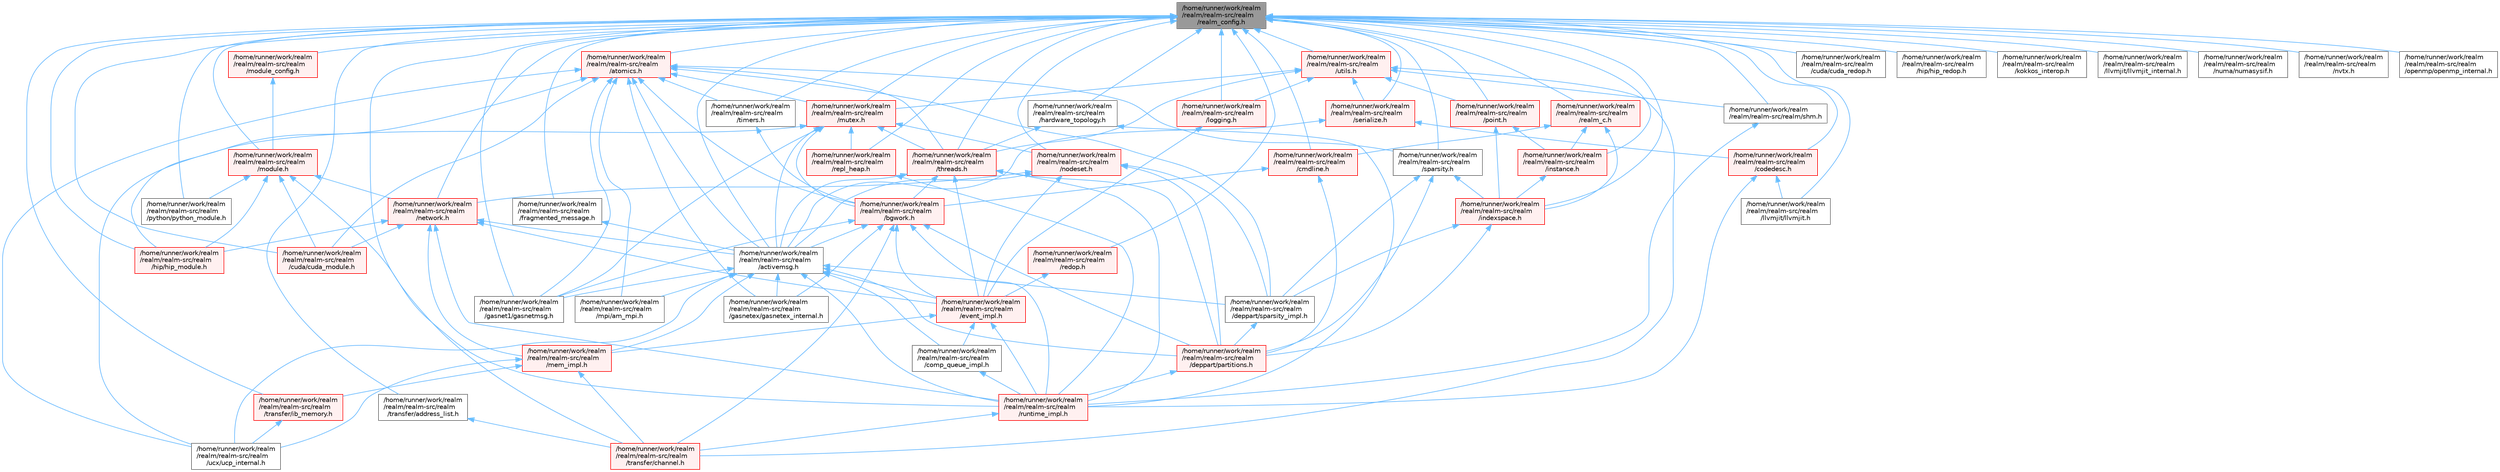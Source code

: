 digraph "/home/runner/work/realm/realm/realm-src/realm/realm_config.h"
{
 // LATEX_PDF_SIZE
  bgcolor="transparent";
  edge [fontname=Helvetica,fontsize=10,labelfontname=Helvetica,labelfontsize=10];
  node [fontname=Helvetica,fontsize=10,shape=box,height=0.2,width=0.4];
  Node1 [id="Node000001",label="/home/runner/work/realm\l/realm/realm-src/realm\l/realm_config.h",height=0.2,width=0.4,color="gray40", fillcolor="grey60", style="filled", fontcolor="black",tooltip=" "];
  Node1 -> Node2 [id="edge1_Node000001_Node000002",dir="back",color="steelblue1",style="solid",tooltip=" "];
  Node2 [id="Node000002",label="/home/runner/work/realm\l/realm/realm-src/realm\l/activemsg.h",height=0.2,width=0.4,color="grey40", fillcolor="white", style="filled",URL="$activemsg_8h.html",tooltip=" "];
  Node2 -> Node3 [id="edge2_Node000002_Node000003",dir="back",color="steelblue1",style="solid",tooltip=" "];
  Node3 [id="Node000003",label="/home/runner/work/realm\l/realm/realm-src/realm\l/comp_queue_impl.h",height=0.2,width=0.4,color="grey40", fillcolor="white", style="filled",URL="$comp__queue__impl_8h.html",tooltip=" "];
  Node3 -> Node4 [id="edge3_Node000003_Node000004",dir="back",color="steelblue1",style="solid",tooltip=" "];
  Node4 [id="Node000004",label="/home/runner/work/realm\l/realm/realm-src/realm\l/runtime_impl.h",height=0.2,width=0.4,color="red", fillcolor="#FFF0F0", style="filled",URL="$runtime__impl_8h.html",tooltip=" "];
  Node4 -> Node11 [id="edge4_Node000004_Node000011",dir="back",color="steelblue1",style="solid",tooltip=" "];
  Node11 [id="Node000011",label="/home/runner/work/realm\l/realm/realm-src/realm\l/transfer/channel.h",height=0.2,width=0.4,color="red", fillcolor="#FFF0F0", style="filled",URL="$channel_8h.html",tooltip=" "];
  Node2 -> Node18 [id="edge5_Node000002_Node000018",dir="back",color="steelblue1",style="solid",tooltip=" "];
  Node18 [id="Node000018",label="/home/runner/work/realm\l/realm/realm-src/realm\l/deppart/partitions.h",height=0.2,width=0.4,color="red", fillcolor="#FFF0F0", style="filled",URL="$partitions_8h.html",tooltip=" "];
  Node18 -> Node4 [id="edge6_Node000018_Node000004",dir="back",color="steelblue1",style="solid",tooltip=" "];
  Node2 -> Node23 [id="edge7_Node000002_Node000023",dir="back",color="steelblue1",style="solid",tooltip=" "];
  Node23 [id="Node000023",label="/home/runner/work/realm\l/realm/realm-src/realm\l/deppart/sparsity_impl.h",height=0.2,width=0.4,color="grey40", fillcolor="white", style="filled",URL="$sparsity__impl_8h.html",tooltip=" "];
  Node23 -> Node18 [id="edge8_Node000023_Node000018",dir="back",color="steelblue1",style="solid",tooltip=" "];
  Node2 -> Node24 [id="edge9_Node000002_Node000024",dir="back",color="steelblue1",style="solid",tooltip=" "];
  Node24 [id="Node000024",label="/home/runner/work/realm\l/realm/realm-src/realm\l/event_impl.h",height=0.2,width=0.4,color="red", fillcolor="#FFF0F0", style="filled",URL="$event__impl_8h.html",tooltip=" "];
  Node24 -> Node3 [id="edge10_Node000024_Node000003",dir="back",color="steelblue1",style="solid",tooltip=" "];
  Node24 -> Node27 [id="edge11_Node000024_Node000027",dir="back",color="steelblue1",style="solid",tooltip=" "];
  Node27 [id="Node000027",label="/home/runner/work/realm\l/realm/realm-src/realm\l/mem_impl.h",height=0.2,width=0.4,color="red", fillcolor="#FFF0F0", style="filled",URL="$mem__impl_8h.html",tooltip=" "];
  Node27 -> Node11 [id="edge12_Node000027_Node000011",dir="back",color="steelblue1",style="solid",tooltip=" "];
  Node27 -> Node28 [id="edge13_Node000027_Node000028",dir="back",color="steelblue1",style="solid",tooltip=" "];
  Node28 [id="Node000028",label="/home/runner/work/realm\l/realm/realm-src/realm\l/transfer/ib_memory.h",height=0.2,width=0.4,color="red", fillcolor="#FFF0F0", style="filled",URL="$ib__memory_8h.html",tooltip=" "];
  Node28 -> Node29 [id="edge14_Node000028_Node000029",dir="back",color="steelblue1",style="solid",tooltip=" "];
  Node29 [id="Node000029",label="/home/runner/work/realm\l/realm/realm-src/realm\l/ucx/ucp_internal.h",height=0.2,width=0.4,color="grey40", fillcolor="white", style="filled",URL="$ucp__internal_8h.html",tooltip=" "];
  Node27 -> Node29 [id="edge15_Node000027_Node000029",dir="back",color="steelblue1",style="solid",tooltip=" "];
  Node24 -> Node4 [id="edge16_Node000024_Node000004",dir="back",color="steelblue1",style="solid",tooltip=" "];
  Node2 -> Node34 [id="edge17_Node000002_Node000034",dir="back",color="steelblue1",style="solid",tooltip=" "];
  Node34 [id="Node000034",label="/home/runner/work/realm\l/realm/realm-src/realm\l/gasnet1/gasnetmsg.h",height=0.2,width=0.4,color="grey40", fillcolor="white", style="filled",URL="$gasnetmsg_8h.html",tooltip=" "];
  Node2 -> Node35 [id="edge18_Node000002_Node000035",dir="back",color="steelblue1",style="solid",tooltip=" "];
  Node35 [id="Node000035",label="/home/runner/work/realm\l/realm/realm-src/realm\l/gasnetex/gasnetex_internal.h",height=0.2,width=0.4,color="grey40", fillcolor="white", style="filled",URL="$gasnetex__internal_8h.html",tooltip=" "];
  Node2 -> Node27 [id="edge19_Node000002_Node000027",dir="back",color="steelblue1",style="solid",tooltip=" "];
  Node2 -> Node36 [id="edge20_Node000002_Node000036",dir="back",color="steelblue1",style="solid",tooltip=" "];
  Node36 [id="Node000036",label="/home/runner/work/realm\l/realm/realm-src/realm\l/mpi/am_mpi.h",height=0.2,width=0.4,color="grey40", fillcolor="white", style="filled",URL="$am__mpi_8h.html",tooltip=" "];
  Node2 -> Node4 [id="edge21_Node000002_Node000004",dir="back",color="steelblue1",style="solid",tooltip=" "];
  Node2 -> Node29 [id="edge22_Node000002_Node000029",dir="back",color="steelblue1",style="solid",tooltip=" "];
  Node1 -> Node37 [id="edge23_Node000001_Node000037",dir="back",color="steelblue1",style="solid",tooltip=" "];
  Node37 [id="Node000037",label="/home/runner/work/realm\l/realm/realm-src/realm\l/atomics.h",height=0.2,width=0.4,color="red", fillcolor="#FFF0F0", style="filled",URL="$atomics_8h.html",tooltip=" "];
  Node37 -> Node2 [id="edge24_Node000037_Node000002",dir="back",color="steelblue1",style="solid",tooltip=" "];
  Node37 -> Node38 [id="edge25_Node000037_Node000038",dir="back",color="steelblue1",style="solid",tooltip=" "];
  Node38 [id="Node000038",label="/home/runner/work/realm\l/realm/realm-src/realm\l/bgwork.h",height=0.2,width=0.4,color="red", fillcolor="#FFF0F0", style="filled",URL="$bgwork_8h.html",tooltip=" "];
  Node38 -> Node2 [id="edge26_Node000038_Node000002",dir="back",color="steelblue1",style="solid",tooltip=" "];
  Node38 -> Node18 [id="edge27_Node000038_Node000018",dir="back",color="steelblue1",style="solid",tooltip=" "];
  Node38 -> Node24 [id="edge28_Node000038_Node000024",dir="back",color="steelblue1",style="solid",tooltip=" "];
  Node38 -> Node34 [id="edge29_Node000038_Node000034",dir="back",color="steelblue1",style="solid",tooltip=" "];
  Node38 -> Node35 [id="edge30_Node000038_Node000035",dir="back",color="steelblue1",style="solid",tooltip=" "];
  Node38 -> Node4 [id="edge31_Node000038_Node000004",dir="back",color="steelblue1",style="solid",tooltip=" "];
  Node38 -> Node11 [id="edge32_Node000038_Node000011",dir="back",color="steelblue1",style="solid",tooltip=" "];
  Node37 -> Node40 [id="edge33_Node000037_Node000040",dir="back",color="steelblue1",style="solid",tooltip=" "];
  Node40 [id="Node000040",label="/home/runner/work/realm\l/realm/realm-src/realm\l/cuda/cuda_module.h",height=0.2,width=0.4,color="red", fillcolor="#FFF0F0", style="filled",URL="$cuda__module_8h.html",tooltip=" "];
  Node37 -> Node23 [id="edge34_Node000037_Node000023",dir="back",color="steelblue1",style="solid",tooltip=" "];
  Node37 -> Node34 [id="edge35_Node000037_Node000034",dir="back",color="steelblue1",style="solid",tooltip=" "];
  Node37 -> Node35 [id="edge36_Node000037_Node000035",dir="back",color="steelblue1",style="solid",tooltip=" "];
  Node37 -> Node42 [id="edge37_Node000037_Node000042",dir="back",color="steelblue1",style="solid",tooltip=" "];
  Node42 [id="Node000042",label="/home/runner/work/realm\l/realm/realm-src/realm\l/hip/hip_module.h",height=0.2,width=0.4,color="red", fillcolor="#FFF0F0", style="filled",URL="$hip__module_8h.html",tooltip=" "];
  Node37 -> Node36 [id="edge38_Node000037_Node000036",dir="back",color="steelblue1",style="solid",tooltip=" "];
  Node37 -> Node46 [id="edge39_Node000037_Node000046",dir="back",color="steelblue1",style="solid",tooltip=" "];
  Node46 [id="Node000046",label="/home/runner/work/realm\l/realm/realm-src/realm\l/mutex.h",height=0.2,width=0.4,color="red", fillcolor="#FFF0F0", style="filled",URL="$mutex_8h.html",tooltip=" "];
  Node46 -> Node2 [id="edge40_Node000046_Node000002",dir="back",color="steelblue1",style="solid",tooltip=" "];
  Node46 -> Node38 [id="edge41_Node000046_Node000038",dir="back",color="steelblue1",style="solid",tooltip=" "];
  Node46 -> Node34 [id="edge42_Node000046_Node000034",dir="back",color="steelblue1",style="solid",tooltip=" "];
  Node46 -> Node49 [id="edge43_Node000046_Node000049",dir="back",color="steelblue1",style="solid",tooltip=" "];
  Node49 [id="Node000049",label="/home/runner/work/realm\l/realm/realm-src/realm\l/nodeset.h",height=0.2,width=0.4,color="red", fillcolor="#FFF0F0", style="filled",URL="$nodeset_8h.html",tooltip=" "];
  Node49 -> Node2 [id="edge44_Node000049_Node000002",dir="back",color="steelblue1",style="solid",tooltip=" "];
  Node49 -> Node18 [id="edge45_Node000049_Node000018",dir="back",color="steelblue1",style="solid",tooltip=" "];
  Node49 -> Node23 [id="edge46_Node000049_Node000023",dir="back",color="steelblue1",style="solid",tooltip=" "];
  Node49 -> Node24 [id="edge47_Node000049_Node000024",dir="back",color="steelblue1",style="solid",tooltip=" "];
  Node49 -> Node50 [id="edge48_Node000049_Node000050",dir="back",color="steelblue1",style="solid",tooltip=" "];
  Node50 [id="Node000050",label="/home/runner/work/realm\l/realm/realm-src/realm\l/network.h",height=0.2,width=0.4,color="red", fillcolor="#FFF0F0", style="filled",URL="$network_8h.html",tooltip=" "];
  Node50 -> Node2 [id="edge49_Node000050_Node000002",dir="back",color="steelblue1",style="solid",tooltip=" "];
  Node50 -> Node40 [id="edge50_Node000050_Node000040",dir="back",color="steelblue1",style="solid",tooltip=" "];
  Node50 -> Node24 [id="edge51_Node000050_Node000024",dir="back",color="steelblue1",style="solid",tooltip=" "];
  Node50 -> Node42 [id="edge52_Node000050_Node000042",dir="back",color="steelblue1",style="solid",tooltip=" "];
  Node50 -> Node27 [id="edge53_Node000050_Node000027",dir="back",color="steelblue1",style="solid",tooltip=" "];
  Node50 -> Node4 [id="edge54_Node000050_Node000004",dir="back",color="steelblue1",style="solid",tooltip=" "];
  Node46 -> Node55 [id="edge55_Node000046_Node000055",dir="back",color="steelblue1",style="solid",tooltip=" "];
  Node55 [id="Node000055",label="/home/runner/work/realm\l/realm/realm-src/realm\l/repl_heap.h",height=0.2,width=0.4,color="red", fillcolor="#FFF0F0", style="filled",URL="$repl__heap_8h.html",tooltip=" "];
  Node55 -> Node4 [id="edge56_Node000055_Node000004",dir="back",color="steelblue1",style="solid",tooltip=" "];
  Node46 -> Node56 [id="edge57_Node000046_Node000056",dir="back",color="steelblue1",style="solid",tooltip=" "];
  Node56 [id="Node000056",label="/home/runner/work/realm\l/realm/realm-src/realm\l/threads.h",height=0.2,width=0.4,color="red", fillcolor="#FFF0F0", style="filled",URL="$threads_8h.html",tooltip=" "];
  Node56 -> Node2 [id="edge58_Node000056_Node000002",dir="back",color="steelblue1",style="solid",tooltip=" "];
  Node56 -> Node38 [id="edge59_Node000056_Node000038",dir="back",color="steelblue1",style="solid",tooltip=" "];
  Node56 -> Node18 [id="edge60_Node000056_Node000018",dir="back",color="steelblue1",style="solid",tooltip=" "];
  Node56 -> Node24 [id="edge61_Node000056_Node000024",dir="back",color="steelblue1",style="solid",tooltip=" "];
  Node56 -> Node4 [id="edge62_Node000056_Node000004",dir="back",color="steelblue1",style="solid",tooltip=" "];
  Node46 -> Node29 [id="edge63_Node000046_Node000029",dir="back",color="steelblue1",style="solid",tooltip=" "];
  Node37 -> Node64 [id="edge64_Node000037_Node000064",dir="back",color="steelblue1",style="solid",tooltip=" "];
  Node64 [id="Node000064",label="/home/runner/work/realm\l/realm/realm-src/realm\l/sparsity.h",height=0.2,width=0.4,color="grey40", fillcolor="white", style="filled",URL="$sparsity_8h.html",tooltip=" "];
  Node64 -> Node18 [id="edge65_Node000064_Node000018",dir="back",color="steelblue1",style="solid",tooltip=" "];
  Node64 -> Node23 [id="edge66_Node000064_Node000023",dir="back",color="steelblue1",style="solid",tooltip=" "];
  Node64 -> Node65 [id="edge67_Node000064_Node000065",dir="back",color="steelblue1",style="solid",tooltip=" "];
  Node65 [id="Node000065",label="/home/runner/work/realm\l/realm/realm-src/realm\l/indexspace.h",height=0.2,width=0.4,color="red", fillcolor="#FFF0F0", style="filled",URL="$indexspace_8h.html",tooltip=" "];
  Node65 -> Node18 [id="edge68_Node000065_Node000018",dir="back",color="steelblue1",style="solid",tooltip=" "];
  Node65 -> Node23 [id="edge69_Node000065_Node000023",dir="back",color="steelblue1",style="solid",tooltip=" "];
  Node37 -> Node56 [id="edge70_Node000037_Node000056",dir="back",color="steelblue1",style="solid",tooltip=" "];
  Node37 -> Node73 [id="edge71_Node000037_Node000073",dir="back",color="steelblue1",style="solid",tooltip=" "];
  Node73 [id="Node000073",label="/home/runner/work/realm\l/realm/realm-src/realm\l/timers.h",height=0.2,width=0.4,color="grey40", fillcolor="white", style="filled",URL="$timers_8h.html",tooltip=" "];
  Node73 -> Node38 [id="edge72_Node000073_Node000038",dir="back",color="steelblue1",style="solid",tooltip=" "];
  Node37 -> Node29 [id="edge73_Node000037_Node000029",dir="back",color="steelblue1",style="solid",tooltip=" "];
  Node1 -> Node74 [id="edge74_Node000001_Node000074",dir="back",color="steelblue1",style="solid",tooltip=" "];
  Node74 [id="Node000074",label="/home/runner/work/realm\l/realm/realm-src/realm\l/cmdline.h",height=0.2,width=0.4,color="red", fillcolor="#FFF0F0", style="filled",URL="$cmdline_8h.html",tooltip=" "];
  Node74 -> Node38 [id="edge75_Node000074_Node000038",dir="back",color="steelblue1",style="solid",tooltip=" "];
  Node74 -> Node18 [id="edge76_Node000074_Node000018",dir="back",color="steelblue1",style="solid",tooltip=" "];
  Node1 -> Node76 [id="edge77_Node000001_Node000076",dir="back",color="steelblue1",style="solid",tooltip=" "];
  Node76 [id="Node000076",label="/home/runner/work/realm\l/realm/realm-src/realm\l/codedesc.h",height=0.2,width=0.4,color="red", fillcolor="#FFF0F0", style="filled",URL="$codedesc_8h.html",tooltip=" "];
  Node76 -> Node77 [id="edge78_Node000076_Node000077",dir="back",color="steelblue1",style="solid",tooltip=" "];
  Node77 [id="Node000077",label="/home/runner/work/realm\l/realm/realm-src/realm\l/llvmjit/llvmjit.h",height=0.2,width=0.4,color="grey40", fillcolor="white", style="filled",URL="$llvmjit_8h.html",tooltip=" "];
  Node76 -> Node4 [id="edge79_Node000076_Node000004",dir="back",color="steelblue1",style="solid",tooltip=" "];
  Node1 -> Node40 [id="edge80_Node000001_Node000040",dir="back",color="steelblue1",style="solid",tooltip=" "];
  Node1 -> Node79 [id="edge81_Node000001_Node000079",dir="back",color="steelblue1",style="solid",tooltip=" "];
  Node79 [id="Node000079",label="/home/runner/work/realm\l/realm/realm-src/realm\l/cuda/cuda_redop.h",height=0.2,width=0.4,color="grey40", fillcolor="white", style="filled",URL="$cuda__redop_8h.html",tooltip=" "];
  Node1 -> Node80 [id="edge82_Node000001_Node000080",dir="back",color="steelblue1",style="solid",tooltip=" "];
  Node80 [id="Node000080",label="/home/runner/work/realm\l/realm/realm-src/realm\l/fragmented_message.h",height=0.2,width=0.4,color="grey40", fillcolor="white", style="filled",URL="$fragmented__message_8h.html",tooltip="Helper utility for reconstructing large ActiveMessages that were split into multiple network packets."];
  Node80 -> Node2 [id="edge83_Node000080_Node000002",dir="back",color="steelblue1",style="solid",tooltip=" "];
  Node1 -> Node34 [id="edge84_Node000001_Node000034",dir="back",color="steelblue1",style="solid",tooltip=" "];
  Node1 -> Node81 [id="edge85_Node000001_Node000081",dir="back",color="steelblue1",style="solid",tooltip=" "];
  Node81 [id="Node000081",label="/home/runner/work/realm\l/realm/realm-src/realm\l/hardware_topology.h",height=0.2,width=0.4,color="grey40", fillcolor="white", style="filled",URL="$hardware__topology_8h.html",tooltip=" "];
  Node81 -> Node4 [id="edge86_Node000081_Node000004",dir="back",color="steelblue1",style="solid",tooltip=" "];
  Node81 -> Node56 [id="edge87_Node000081_Node000056",dir="back",color="steelblue1",style="solid",tooltip=" "];
  Node1 -> Node42 [id="edge88_Node000001_Node000042",dir="back",color="steelblue1",style="solid",tooltip=" "];
  Node1 -> Node82 [id="edge89_Node000001_Node000082",dir="back",color="steelblue1",style="solid",tooltip=" "];
  Node82 [id="Node000082",label="/home/runner/work/realm\l/realm/realm-src/realm\l/hip/hip_redop.h",height=0.2,width=0.4,color="grey40", fillcolor="white", style="filled",URL="$hip__redop_8h.html",tooltip=" "];
  Node1 -> Node65 [id="edge90_Node000001_Node000065",dir="back",color="steelblue1",style="solid",tooltip=" "];
  Node1 -> Node83 [id="edge91_Node000001_Node000083",dir="back",color="steelblue1",style="solid",tooltip=" "];
  Node83 [id="Node000083",label="/home/runner/work/realm\l/realm/realm-src/realm\l/instance.h",height=0.2,width=0.4,color="red", fillcolor="#FFF0F0", style="filled",URL="$instance_8h.html",tooltip=" "];
  Node83 -> Node65 [id="edge92_Node000083_Node000065",dir="back",color="steelblue1",style="solid",tooltip=" "];
  Node1 -> Node8 [id="edge93_Node000001_Node000008",dir="back",color="steelblue1",style="solid",tooltip=" "];
  Node8 [id="Node000008",label="/home/runner/work/realm\l/realm/realm-src/realm\l/kokkos_interop.h",height=0.2,width=0.4,color="grey40", fillcolor="white", style="filled",URL="$kokkos__interop_8h.html",tooltip=" "];
  Node1 -> Node77 [id="edge94_Node000001_Node000077",dir="back",color="steelblue1",style="solid",tooltip=" "];
  Node1 -> Node85 [id="edge95_Node000001_Node000085",dir="back",color="steelblue1",style="solid",tooltip=" "];
  Node85 [id="Node000085",label="/home/runner/work/realm\l/realm/realm-src/realm\l/llvmjit/llvmjit_internal.h",height=0.2,width=0.4,color="grey40", fillcolor="white", style="filled",URL="$llvmjit__internal_8h.html",tooltip=" "];
  Node1 -> Node86 [id="edge96_Node000001_Node000086",dir="back",color="steelblue1",style="solid",tooltip=" "];
  Node86 [id="Node000086",label="/home/runner/work/realm\l/realm/realm-src/realm\l/logging.h",height=0.2,width=0.4,color="red", fillcolor="#FFF0F0", style="filled",URL="$logging_8h.html",tooltip=" "];
  Node86 -> Node24 [id="edge97_Node000086_Node000024",dir="back",color="steelblue1",style="solid",tooltip=" "];
  Node1 -> Node87 [id="edge98_Node000001_Node000087",dir="back",color="steelblue1",style="solid",tooltip=" "];
  Node87 [id="Node000087",label="/home/runner/work/realm\l/realm/realm-src/realm\l/module.h",height=0.2,width=0.4,color="red", fillcolor="#FFF0F0", style="filled",URL="$module_8h.html",tooltip=" "];
  Node87 -> Node40 [id="edge99_Node000087_Node000040",dir="back",color="steelblue1",style="solid",tooltip=" "];
  Node87 -> Node42 [id="edge100_Node000087_Node000042",dir="back",color="steelblue1",style="solid",tooltip=" "];
  Node87 -> Node50 [id="edge101_Node000087_Node000050",dir="back",color="steelblue1",style="solid",tooltip=" "];
  Node87 -> Node93 [id="edge102_Node000087_Node000093",dir="back",color="steelblue1",style="solid",tooltip=" "];
  Node93 [id="Node000093",label="/home/runner/work/realm\l/realm/realm-src/realm\l/python/python_module.h",height=0.2,width=0.4,color="grey40", fillcolor="white", style="filled",URL="$python__module_8h.html",tooltip=" "];
  Node87 -> Node4 [id="edge103_Node000087_Node000004",dir="back",color="steelblue1",style="solid",tooltip=" "];
  Node1 -> Node94 [id="edge104_Node000001_Node000094",dir="back",color="steelblue1",style="solid",tooltip=" "];
  Node94 [id="Node000094",label="/home/runner/work/realm\l/realm/realm-src/realm\l/module_config.h",height=0.2,width=0.4,color="red", fillcolor="#FFF0F0", style="filled",URL="$module__config_8h.html",tooltip=" "];
  Node94 -> Node87 [id="edge105_Node000094_Node000087",dir="back",color="steelblue1",style="solid",tooltip=" "];
  Node1 -> Node46 [id="edge106_Node000001_Node000046",dir="back",color="steelblue1",style="solid",tooltip=" "];
  Node1 -> Node50 [id="edge107_Node000001_Node000050",dir="back",color="steelblue1",style="solid",tooltip=" "];
  Node1 -> Node49 [id="edge108_Node000001_Node000049",dir="back",color="steelblue1",style="solid",tooltip=" "];
  Node1 -> Node96 [id="edge109_Node000001_Node000096",dir="back",color="steelblue1",style="solid",tooltip=" "];
  Node96 [id="Node000096",label="/home/runner/work/realm\l/realm/realm-src/realm\l/numa/numasysif.h",height=0.2,width=0.4,color="grey40", fillcolor="white", style="filled",URL="$numasysif_8h.html",tooltip=" "];
  Node1 -> Node97 [id="edge110_Node000001_Node000097",dir="back",color="steelblue1",style="solid",tooltip=" "];
  Node97 [id="Node000097",label="/home/runner/work/realm\l/realm/realm-src/realm\l/nvtx.h",height=0.2,width=0.4,color="grey40", fillcolor="white", style="filled",URL="$nvtx_8h.html",tooltip=" "];
  Node1 -> Node9 [id="edge111_Node000001_Node000009",dir="back",color="steelblue1",style="solid",tooltip=" "];
  Node9 [id="Node000009",label="/home/runner/work/realm\l/realm/realm-src/realm\l/openmp/openmp_internal.h",height=0.2,width=0.4,color="grey40", fillcolor="white", style="filled",URL="$openmp__internal_8h.html",tooltip=" "];
  Node1 -> Node98 [id="edge112_Node000001_Node000098",dir="back",color="steelblue1",style="solid",tooltip=" "];
  Node98 [id="Node000098",label="/home/runner/work/realm\l/realm/realm-src/realm\l/point.h",height=0.2,width=0.4,color="red", fillcolor="#FFF0F0", style="filled",URL="$point_8h.html",tooltip=" "];
  Node98 -> Node65 [id="edge113_Node000098_Node000065",dir="back",color="steelblue1",style="solid",tooltip=" "];
  Node98 -> Node83 [id="edge114_Node000098_Node000083",dir="back",color="steelblue1",style="solid",tooltip=" "];
  Node1 -> Node93 [id="edge115_Node000001_Node000093",dir="back",color="steelblue1",style="solid",tooltip=" "];
  Node1 -> Node101 [id="edge116_Node000001_Node000101",dir="back",color="steelblue1",style="solid",tooltip=" "];
  Node101 [id="Node000101",label="/home/runner/work/realm\l/realm/realm-src/realm\l/realm_c.h",height=0.2,width=0.4,color="red", fillcolor="#FFF0F0", style="filled",URL="$realm__c_8h.html",tooltip=" "];
  Node101 -> Node74 [id="edge117_Node000101_Node000074",dir="back",color="steelblue1",style="solid",tooltip=" "];
  Node101 -> Node65 [id="edge118_Node000101_Node000065",dir="back",color="steelblue1",style="solid",tooltip=" "];
  Node101 -> Node83 [id="edge119_Node000101_Node000083",dir="back",color="steelblue1",style="solid",tooltip=" "];
  Node1 -> Node111 [id="edge120_Node000001_Node000111",dir="back",color="steelblue1",style="solid",tooltip=" "];
  Node111 [id="Node000111",label="/home/runner/work/realm\l/realm/realm-src/realm\l/redop.h",height=0.2,width=0.4,color="red", fillcolor="#FFF0F0", style="filled",URL="$redop_8h.html",tooltip=" "];
  Node111 -> Node24 [id="edge121_Node000111_Node000024",dir="back",color="steelblue1",style="solid",tooltip=" "];
  Node1 -> Node55 [id="edge122_Node000001_Node000055",dir="back",color="steelblue1",style="solid",tooltip=" "];
  Node1 -> Node112 [id="edge123_Node000001_Node000112",dir="back",color="steelblue1",style="solid",tooltip=" "];
  Node112 [id="Node000112",label="/home/runner/work/realm\l/realm/realm-src/realm\l/serialize.h",height=0.2,width=0.4,color="red", fillcolor="#FFF0F0", style="filled",URL="$serialize_8h.html",tooltip=" "];
  Node112 -> Node2 [id="edge124_Node000112_Node000002",dir="back",color="steelblue1",style="solid",tooltip=" "];
  Node112 -> Node76 [id="edge125_Node000112_Node000076",dir="back",color="steelblue1",style="solid",tooltip=" "];
  Node1 -> Node114 [id="edge126_Node000001_Node000114",dir="back",color="steelblue1",style="solid",tooltip=" "];
  Node114 [id="Node000114",label="/home/runner/work/realm\l/realm/realm-src/realm/shm.h",height=0.2,width=0.4,color="grey40", fillcolor="white", style="filled",URL="$shm_8h.html",tooltip=" "];
  Node114 -> Node4 [id="edge127_Node000114_Node000004",dir="back",color="steelblue1",style="solid",tooltip=" "];
  Node1 -> Node64 [id="edge128_Node000001_Node000064",dir="back",color="steelblue1",style="solid",tooltip=" "];
  Node1 -> Node56 [id="edge129_Node000001_Node000056",dir="back",color="steelblue1",style="solid",tooltip=" "];
  Node1 -> Node73 [id="edge130_Node000001_Node000073",dir="back",color="steelblue1",style="solid",tooltip=" "];
  Node1 -> Node107 [id="edge131_Node000001_Node000107",dir="back",color="steelblue1",style="solid",tooltip=" "];
  Node107 [id="Node000107",label="/home/runner/work/realm\l/realm/realm-src/realm\l/transfer/address_list.h",height=0.2,width=0.4,color="grey40", fillcolor="white", style="filled",URL="$address__list_8h.html",tooltip=" "];
  Node107 -> Node11 [id="edge132_Node000107_Node000011",dir="back",color="steelblue1",style="solid",tooltip=" "];
  Node1 -> Node11 [id="edge133_Node000001_Node000011",dir="back",color="steelblue1",style="solid",tooltip=" "];
  Node1 -> Node28 [id="edge134_Node000001_Node000028",dir="back",color="steelblue1",style="solid",tooltip=" "];
  Node1 -> Node115 [id="edge135_Node000001_Node000115",dir="back",color="steelblue1",style="solid",tooltip=" "];
  Node115 [id="Node000115",label="/home/runner/work/realm\l/realm/realm-src/realm\l/utils.h",height=0.2,width=0.4,color="red", fillcolor="#FFF0F0", style="filled",URL="$utils_8h.html",tooltip=" "];
  Node115 -> Node86 [id="edge136_Node000115_Node000086",dir="back",color="steelblue1",style="solid",tooltip=" "];
  Node115 -> Node46 [id="edge137_Node000115_Node000046",dir="back",color="steelblue1",style="solid",tooltip=" "];
  Node115 -> Node98 [id="edge138_Node000115_Node000098",dir="back",color="steelblue1",style="solid",tooltip=" "];
  Node115 -> Node112 [id="edge139_Node000115_Node000112",dir="back",color="steelblue1",style="solid",tooltip=" "];
  Node115 -> Node114 [id="edge140_Node000115_Node000114",dir="back",color="steelblue1",style="solid",tooltip=" "];
  Node115 -> Node56 [id="edge141_Node000115_Node000056",dir="back",color="steelblue1",style="solid",tooltip=" "];
  Node115 -> Node11 [id="edge142_Node000115_Node000011",dir="back",color="steelblue1",style="solid",tooltip=" "];
}
